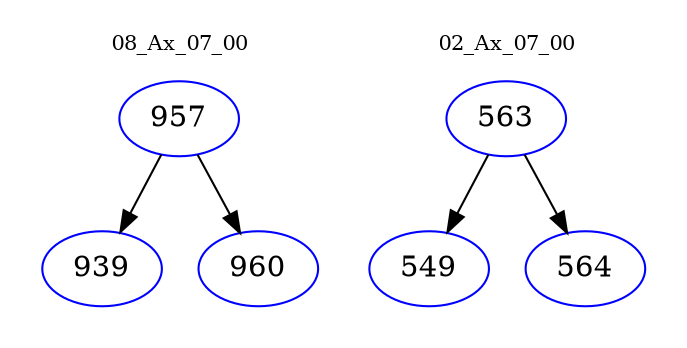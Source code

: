 digraph{
subgraph cluster_0 {
color = white
label = "08_Ax_07_00";
fontsize=10;
T0_957 [label="957", color="blue"]
T0_957 -> T0_939 [color="black"]
T0_939 [label="939", color="blue"]
T0_957 -> T0_960 [color="black"]
T0_960 [label="960", color="blue"]
}
subgraph cluster_1 {
color = white
label = "02_Ax_07_00";
fontsize=10;
T1_563 [label="563", color="blue"]
T1_563 -> T1_549 [color="black"]
T1_549 [label="549", color="blue"]
T1_563 -> T1_564 [color="black"]
T1_564 [label="564", color="blue"]
}
}
